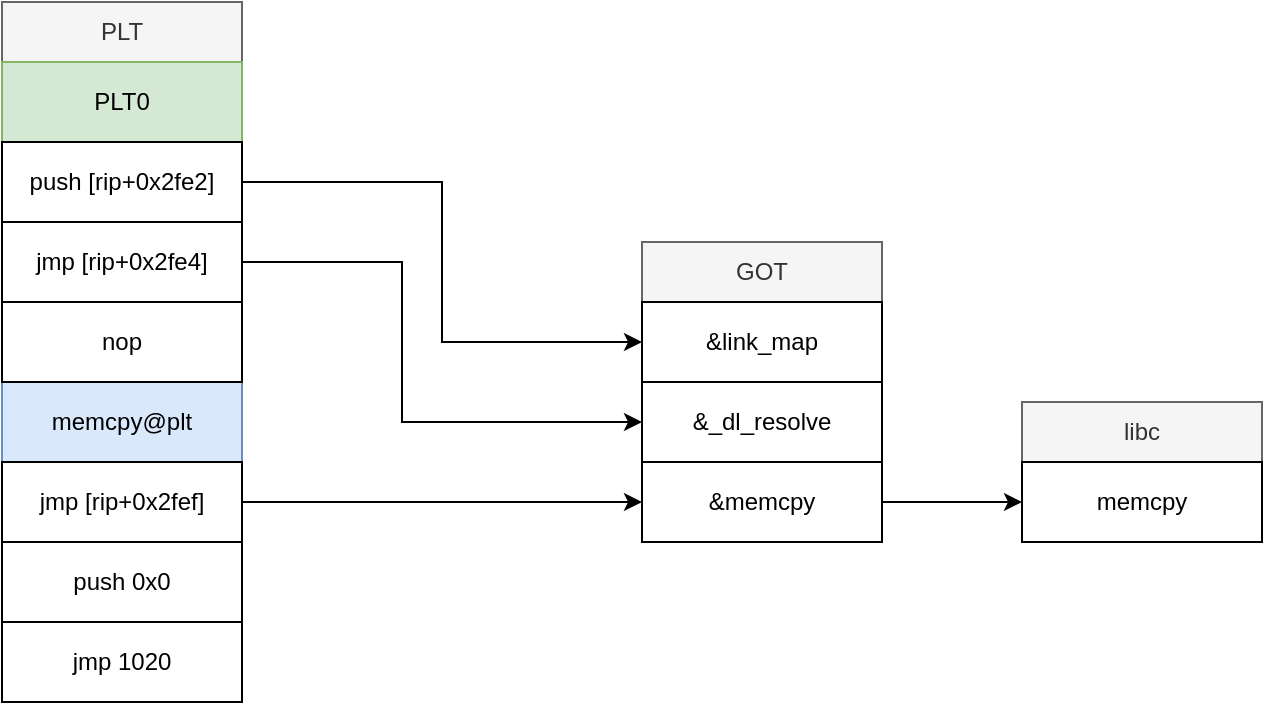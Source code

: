 <mxfile version="20.2.0" type="device"><diagram id="8K_4-qZpOmFMzZiFYkpP" name="Page-1"><mxGraphModel dx="1185" dy="650" grid="1" gridSize="10" guides="1" tooltips="1" connect="1" arrows="1" fold="1" page="1" pageScale="1" pageWidth="850" pageHeight="1100" math="0" shadow="0"><root><mxCell id="0"/><mxCell id="1" parent="0"/><mxCell id="JC9fmPhnx4w0wXo2pjO6-1" value="PLT" style="rounded=0;whiteSpace=wrap;html=1;fillColor=#f5f5f5;fontColor=#333333;strokeColor=#666666;" vertex="1" parent="1"><mxGeometry x="160" y="50" width="120" height="30" as="geometry"/></mxCell><mxCell id="JC9fmPhnx4w0wXo2pjO6-2" value="memcpy@plt" style="rounded=0;whiteSpace=wrap;html=1;fillColor=#dae8fc;strokeColor=#6c8ebf;" vertex="1" parent="1"><mxGeometry x="160" y="240" width="120" height="40" as="geometry"/></mxCell><mxCell id="JC9fmPhnx4w0wXo2pjO6-22" style="edgeStyle=orthogonalEdgeStyle;rounded=0;orthogonalLoop=1;jettySize=auto;html=1;exitX=1;exitY=0.5;exitDx=0;exitDy=0;entryX=0;entryY=0.5;entryDx=0;entryDy=0;" edge="1" parent="1" source="JC9fmPhnx4w0wXo2pjO6-4" target="JC9fmPhnx4w0wXo2pjO6-18"><mxGeometry relative="1" as="geometry"/></mxCell><mxCell id="JC9fmPhnx4w0wXo2pjO6-4" value="jmp [rip+0x2fef]" style="rounded=0;whiteSpace=wrap;html=1;" vertex="1" parent="1"><mxGeometry x="160" y="280" width="120" height="40" as="geometry"/></mxCell><mxCell id="JC9fmPhnx4w0wXo2pjO6-5" value="push 0x0" style="rounded=0;whiteSpace=wrap;html=1;" vertex="1" parent="1"><mxGeometry x="160" y="320" width="120" height="40" as="geometry"/></mxCell><mxCell id="JC9fmPhnx4w0wXo2pjO6-7" value="jmp 1020" style="rounded=0;whiteSpace=wrap;html=1;" vertex="1" parent="1"><mxGeometry x="160" y="360" width="120" height="40" as="geometry"/></mxCell><mxCell id="JC9fmPhnx4w0wXo2pjO6-8" value="PLT0" style="rounded=0;whiteSpace=wrap;html=1;fillColor=#d5e8d4;strokeColor=#82b366;" vertex="1" parent="1"><mxGeometry x="160" y="80" width="120" height="40" as="geometry"/></mxCell><mxCell id="JC9fmPhnx4w0wXo2pjO6-9" style="edgeStyle=orthogonalEdgeStyle;rounded=0;orthogonalLoop=1;jettySize=auto;html=1;exitX=1;exitY=0.5;exitDx=0;exitDy=0;entryX=0;entryY=0.5;entryDx=0;entryDy=0;" edge="1" parent="1" source="JC9fmPhnx4w0wXo2pjO6-10" target="JC9fmPhnx4w0wXo2pjO6-15"><mxGeometry relative="1" as="geometry"/></mxCell><mxCell id="JC9fmPhnx4w0wXo2pjO6-10" value="push [rip+0x2fe2]" style="rounded=0;whiteSpace=wrap;html=1;" vertex="1" parent="1"><mxGeometry x="160" y="120" width="120" height="40" as="geometry"/></mxCell><mxCell id="JC9fmPhnx4w0wXo2pjO6-24" style="edgeStyle=orthogonalEdgeStyle;rounded=0;orthogonalLoop=1;jettySize=auto;html=1;exitX=1;exitY=0.5;exitDx=0;exitDy=0;entryX=0;entryY=0.5;entryDx=0;entryDy=0;" edge="1" parent="1" source="JC9fmPhnx4w0wXo2pjO6-12" target="JC9fmPhnx4w0wXo2pjO6-16"><mxGeometry relative="1" as="geometry"><Array as="points"><mxPoint x="360" y="180"/><mxPoint x="360" y="260"/></Array></mxGeometry></mxCell><mxCell id="JC9fmPhnx4w0wXo2pjO6-12" value="jmp [rip+0x2fe4]" style="rounded=0;whiteSpace=wrap;html=1;" vertex="1" parent="1"><mxGeometry x="160" y="160" width="120" height="40" as="geometry"/></mxCell><mxCell id="JC9fmPhnx4w0wXo2pjO6-13" value="nop" style="rounded=0;whiteSpace=wrap;html=1;" vertex="1" parent="1"><mxGeometry x="160" y="200" width="120" height="40" as="geometry"/></mxCell><mxCell id="JC9fmPhnx4w0wXo2pjO6-14" value="GOT" style="rounded=0;whiteSpace=wrap;html=1;fillColor=#f5f5f5;fontColor=#333333;strokeColor=#666666;" vertex="1" parent="1"><mxGeometry x="480" y="170" width="120" height="30" as="geometry"/></mxCell><mxCell id="JC9fmPhnx4w0wXo2pjO6-15" value="&amp;amp;link_map" style="rounded=0;whiteSpace=wrap;html=1;" vertex="1" parent="1"><mxGeometry x="480" y="200" width="120" height="40" as="geometry"/></mxCell><mxCell id="JC9fmPhnx4w0wXo2pjO6-16" value="&amp;amp;_dl_resolve" style="rounded=0;whiteSpace=wrap;html=1;" vertex="1" parent="1"><mxGeometry x="480" y="240" width="120" height="40" as="geometry"/></mxCell><mxCell id="JC9fmPhnx4w0wXo2pjO6-23" style="edgeStyle=orthogonalEdgeStyle;rounded=0;orthogonalLoop=1;jettySize=auto;html=1;exitX=1;exitY=0.5;exitDx=0;exitDy=0;entryX=0;entryY=0.5;entryDx=0;entryDy=0;" edge="1" parent="1" source="JC9fmPhnx4w0wXo2pjO6-18" target="JC9fmPhnx4w0wXo2pjO6-21"><mxGeometry relative="1" as="geometry"/></mxCell><mxCell id="JC9fmPhnx4w0wXo2pjO6-18" value="&amp;amp;memcpy" style="rounded=0;whiteSpace=wrap;html=1;" vertex="1" parent="1"><mxGeometry x="480" y="280" width="120" height="40" as="geometry"/></mxCell><mxCell id="JC9fmPhnx4w0wXo2pjO6-20" value="libc" style="rounded=0;whiteSpace=wrap;html=1;fillColor=#f5f5f5;fontColor=#333333;strokeColor=#666666;" vertex="1" parent="1"><mxGeometry x="670" y="250" width="120" height="30" as="geometry"/></mxCell><mxCell id="JC9fmPhnx4w0wXo2pjO6-21" value="memcpy" style="rounded=0;whiteSpace=wrap;html=1;" vertex="1" parent="1"><mxGeometry x="670" y="280" width="120" height="40" as="geometry"/></mxCell></root></mxGraphModel></diagram></mxfile>
